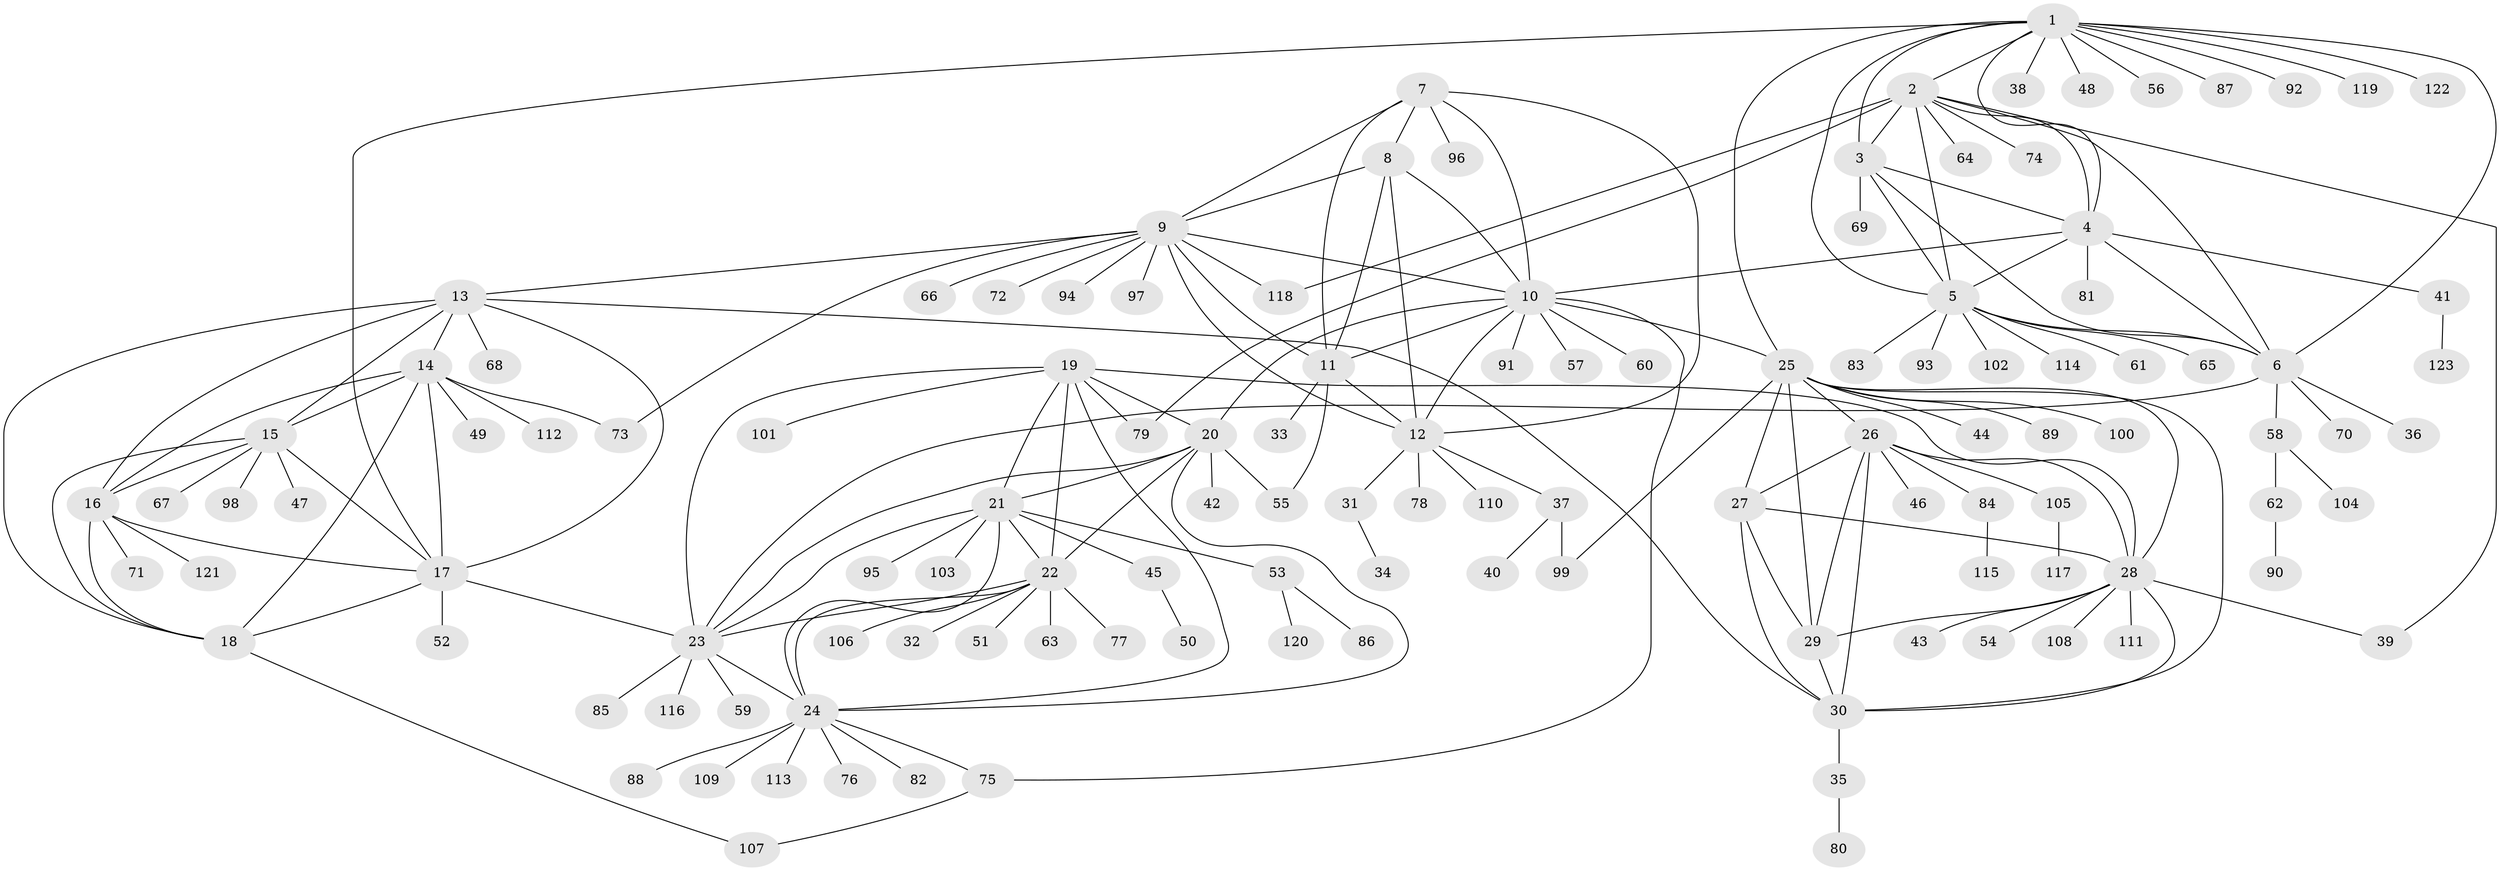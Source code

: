 // coarse degree distribution, {11: 0.042105263157894736, 8: 0.042105263157894736, 5: 0.021052631578947368, 12: 0.010526315789473684, 7: 0.031578947368421054, 6: 0.042105263157894736, 15: 0.010526315789473684, 14: 0.010526315789473684, 9: 0.021052631578947368, 4: 0.010526315789473684, 1: 0.6421052631578947, 2: 0.10526315789473684, 3: 0.010526315789473684}
// Generated by graph-tools (version 1.1) at 2025/52/02/27/25 19:52:22]
// undirected, 123 vertices, 186 edges
graph export_dot {
graph [start="1"]
  node [color=gray90,style=filled];
  1;
  2;
  3;
  4;
  5;
  6;
  7;
  8;
  9;
  10;
  11;
  12;
  13;
  14;
  15;
  16;
  17;
  18;
  19;
  20;
  21;
  22;
  23;
  24;
  25;
  26;
  27;
  28;
  29;
  30;
  31;
  32;
  33;
  34;
  35;
  36;
  37;
  38;
  39;
  40;
  41;
  42;
  43;
  44;
  45;
  46;
  47;
  48;
  49;
  50;
  51;
  52;
  53;
  54;
  55;
  56;
  57;
  58;
  59;
  60;
  61;
  62;
  63;
  64;
  65;
  66;
  67;
  68;
  69;
  70;
  71;
  72;
  73;
  74;
  75;
  76;
  77;
  78;
  79;
  80;
  81;
  82;
  83;
  84;
  85;
  86;
  87;
  88;
  89;
  90;
  91;
  92;
  93;
  94;
  95;
  96;
  97;
  98;
  99;
  100;
  101;
  102;
  103;
  104;
  105;
  106;
  107;
  108;
  109;
  110;
  111;
  112;
  113;
  114;
  115;
  116;
  117;
  118;
  119;
  120;
  121;
  122;
  123;
  1 -- 2;
  1 -- 3;
  1 -- 4;
  1 -- 5;
  1 -- 6;
  1 -- 17;
  1 -- 25;
  1 -- 38;
  1 -- 48;
  1 -- 56;
  1 -- 87;
  1 -- 92;
  1 -- 119;
  1 -- 122;
  2 -- 3;
  2 -- 4;
  2 -- 5;
  2 -- 6;
  2 -- 39;
  2 -- 64;
  2 -- 74;
  2 -- 79;
  2 -- 118;
  3 -- 4;
  3 -- 5;
  3 -- 6;
  3 -- 69;
  4 -- 5;
  4 -- 6;
  4 -- 10;
  4 -- 41;
  4 -- 81;
  5 -- 6;
  5 -- 61;
  5 -- 65;
  5 -- 83;
  5 -- 93;
  5 -- 102;
  5 -- 114;
  6 -- 23;
  6 -- 36;
  6 -- 58;
  6 -- 70;
  7 -- 8;
  7 -- 9;
  7 -- 10;
  7 -- 11;
  7 -- 12;
  7 -- 96;
  8 -- 9;
  8 -- 10;
  8 -- 11;
  8 -- 12;
  9 -- 10;
  9 -- 11;
  9 -- 12;
  9 -- 13;
  9 -- 66;
  9 -- 72;
  9 -- 73;
  9 -- 94;
  9 -- 97;
  9 -- 118;
  10 -- 11;
  10 -- 12;
  10 -- 20;
  10 -- 25;
  10 -- 57;
  10 -- 60;
  10 -- 75;
  10 -- 91;
  11 -- 12;
  11 -- 33;
  11 -- 55;
  12 -- 31;
  12 -- 37;
  12 -- 78;
  12 -- 110;
  13 -- 14;
  13 -- 15;
  13 -- 16;
  13 -- 17;
  13 -- 18;
  13 -- 30;
  13 -- 68;
  14 -- 15;
  14 -- 16;
  14 -- 17;
  14 -- 18;
  14 -- 49;
  14 -- 73;
  14 -- 112;
  15 -- 16;
  15 -- 17;
  15 -- 18;
  15 -- 47;
  15 -- 67;
  15 -- 98;
  16 -- 17;
  16 -- 18;
  16 -- 71;
  16 -- 121;
  17 -- 18;
  17 -- 23;
  17 -- 52;
  18 -- 107;
  19 -- 20;
  19 -- 21;
  19 -- 22;
  19 -- 23;
  19 -- 24;
  19 -- 28;
  19 -- 79;
  19 -- 101;
  20 -- 21;
  20 -- 22;
  20 -- 23;
  20 -- 24;
  20 -- 42;
  20 -- 55;
  21 -- 22;
  21 -- 23;
  21 -- 24;
  21 -- 45;
  21 -- 53;
  21 -- 95;
  21 -- 103;
  22 -- 23;
  22 -- 24;
  22 -- 32;
  22 -- 51;
  22 -- 63;
  22 -- 77;
  22 -- 106;
  23 -- 24;
  23 -- 59;
  23 -- 85;
  23 -- 116;
  24 -- 75;
  24 -- 76;
  24 -- 82;
  24 -- 88;
  24 -- 109;
  24 -- 113;
  25 -- 26;
  25 -- 27;
  25 -- 28;
  25 -- 29;
  25 -- 30;
  25 -- 44;
  25 -- 89;
  25 -- 99;
  25 -- 100;
  26 -- 27;
  26 -- 28;
  26 -- 29;
  26 -- 30;
  26 -- 46;
  26 -- 84;
  26 -- 105;
  27 -- 28;
  27 -- 29;
  27 -- 30;
  28 -- 29;
  28 -- 30;
  28 -- 39;
  28 -- 43;
  28 -- 54;
  28 -- 108;
  28 -- 111;
  29 -- 30;
  30 -- 35;
  31 -- 34;
  35 -- 80;
  37 -- 40;
  37 -- 99;
  41 -- 123;
  45 -- 50;
  53 -- 86;
  53 -- 120;
  58 -- 62;
  58 -- 104;
  62 -- 90;
  75 -- 107;
  84 -- 115;
  105 -- 117;
}
